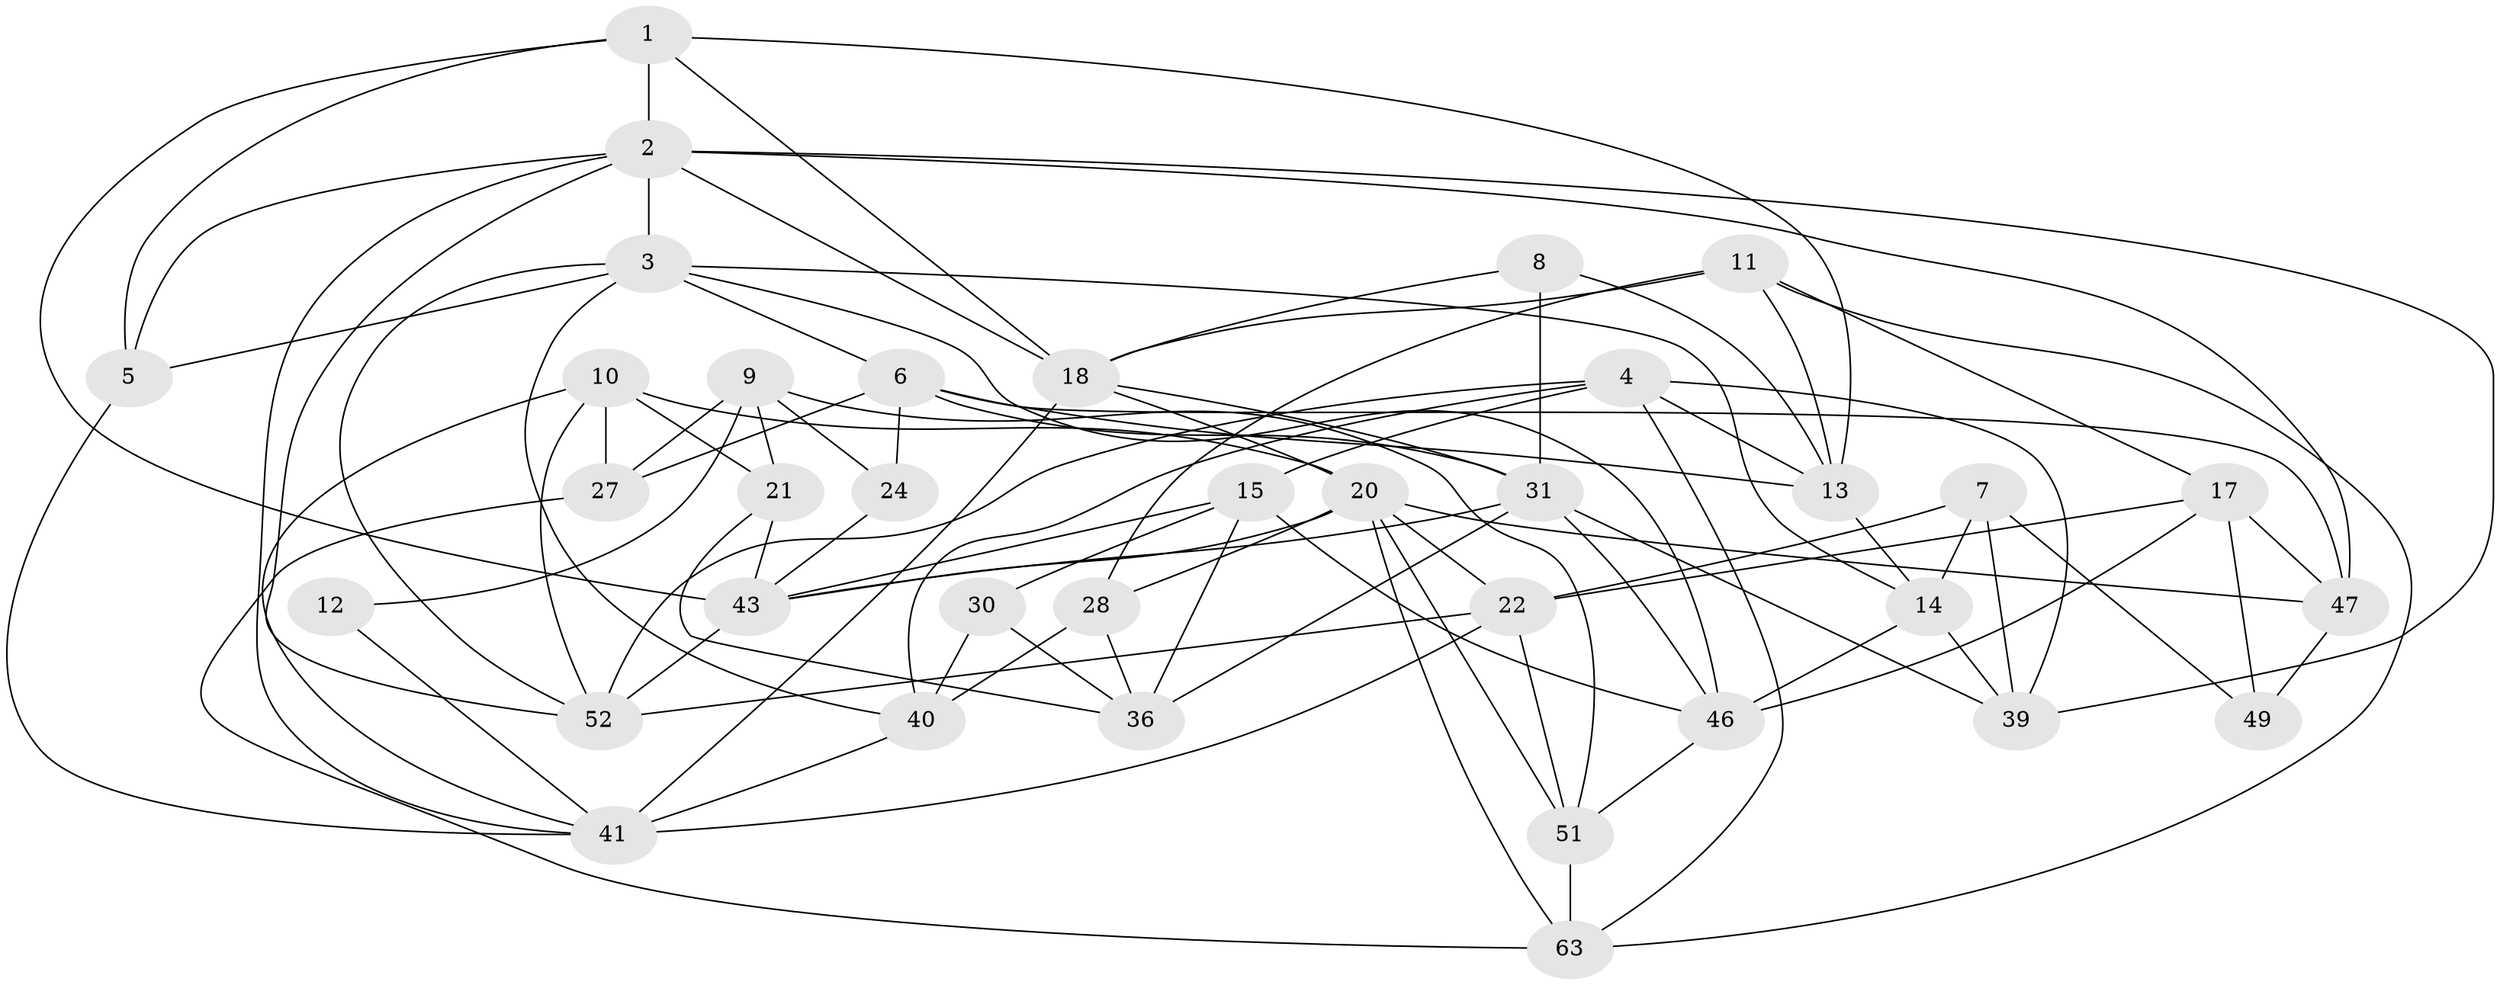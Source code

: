 // original degree distribution, {4: 0.4126984126984127, 3: 0.25396825396825395, 2: 0.07936507936507936, 5: 0.15873015873015872, 6: 0.031746031746031744, 7: 0.06349206349206349}
// Generated by graph-tools (version 1.1) at 2025/11/02/27/25 16:11:24]
// undirected, 36 vertices, 93 edges
graph export_dot {
graph [start="1"]
  node [color=gray90,style=filled];
  1 [super="+32"];
  2 [super="+38"];
  3 [super="+23"];
  4 [super="+54"];
  5 [super="+26"];
  6 [super="+16"];
  7 [super="+58"];
  8;
  9 [super="+33"];
  10 [super="+19"];
  11 [super="+37"];
  12;
  13 [super="+59"];
  14;
  15 [super="+42"];
  17 [super="+34"];
  18 [super="+35"];
  20 [super="+25"];
  21;
  22 [super="+44"];
  24;
  27 [super="+29"];
  28 [super="+48"];
  30;
  31 [super="+56"];
  36 [super="+57"];
  39 [super="+62"];
  40 [super="+55"];
  41 [super="+53"];
  43 [super="+45"];
  46 [super="+50"];
  47;
  49;
  51 [super="+60"];
  52 [super="+61"];
  63;
  1 -- 18;
  1 -- 2;
  1 -- 5;
  1 -- 13;
  1 -- 43;
  2 -- 41;
  2 -- 47;
  2 -- 18;
  2 -- 3;
  2 -- 39;
  2 -- 5;
  2 -- 52;
  3 -- 6;
  3 -- 40;
  3 -- 14;
  3 -- 46;
  3 -- 5;
  3 -- 52;
  4 -- 40;
  4 -- 52;
  4 -- 63;
  4 -- 39;
  4 -- 13;
  4 -- 15;
  5 -- 41;
  6 -- 47;
  6 -- 13 [weight=2];
  6 -- 24;
  6 -- 27;
  6 -- 31;
  7 -- 49;
  7 -- 39;
  7 -- 14;
  7 -- 22;
  8 -- 31;
  8 -- 13;
  8 -- 18;
  9 -- 21;
  9 -- 27 [weight=2];
  9 -- 24;
  9 -- 51;
  9 -- 12;
  10 -- 41;
  10 -- 52;
  10 -- 27;
  10 -- 20;
  10 -- 21;
  11 -- 63;
  11 -- 28 [weight=2];
  11 -- 13;
  11 -- 18;
  11 -- 17;
  12 -- 41;
  13 -- 14;
  14 -- 39;
  14 -- 46;
  15 -- 46;
  15 -- 36 [weight=2];
  15 -- 43;
  15 -- 30;
  17 -- 49;
  17 -- 22;
  17 -- 46;
  17 -- 47;
  18 -- 41;
  18 -- 20;
  18 -- 31;
  20 -- 43;
  20 -- 47;
  20 -- 51;
  20 -- 63;
  20 -- 28;
  20 -- 22;
  21 -- 43;
  21 -- 36;
  22 -- 51;
  22 -- 52;
  22 -- 41 [weight=2];
  24 -- 43;
  27 -- 63;
  28 -- 36;
  28 -- 40;
  30 -- 36;
  30 -- 40;
  31 -- 43;
  31 -- 39;
  31 -- 46;
  31 -- 36;
  40 -- 41;
  43 -- 52;
  46 -- 51;
  47 -- 49;
  51 -- 63;
}
